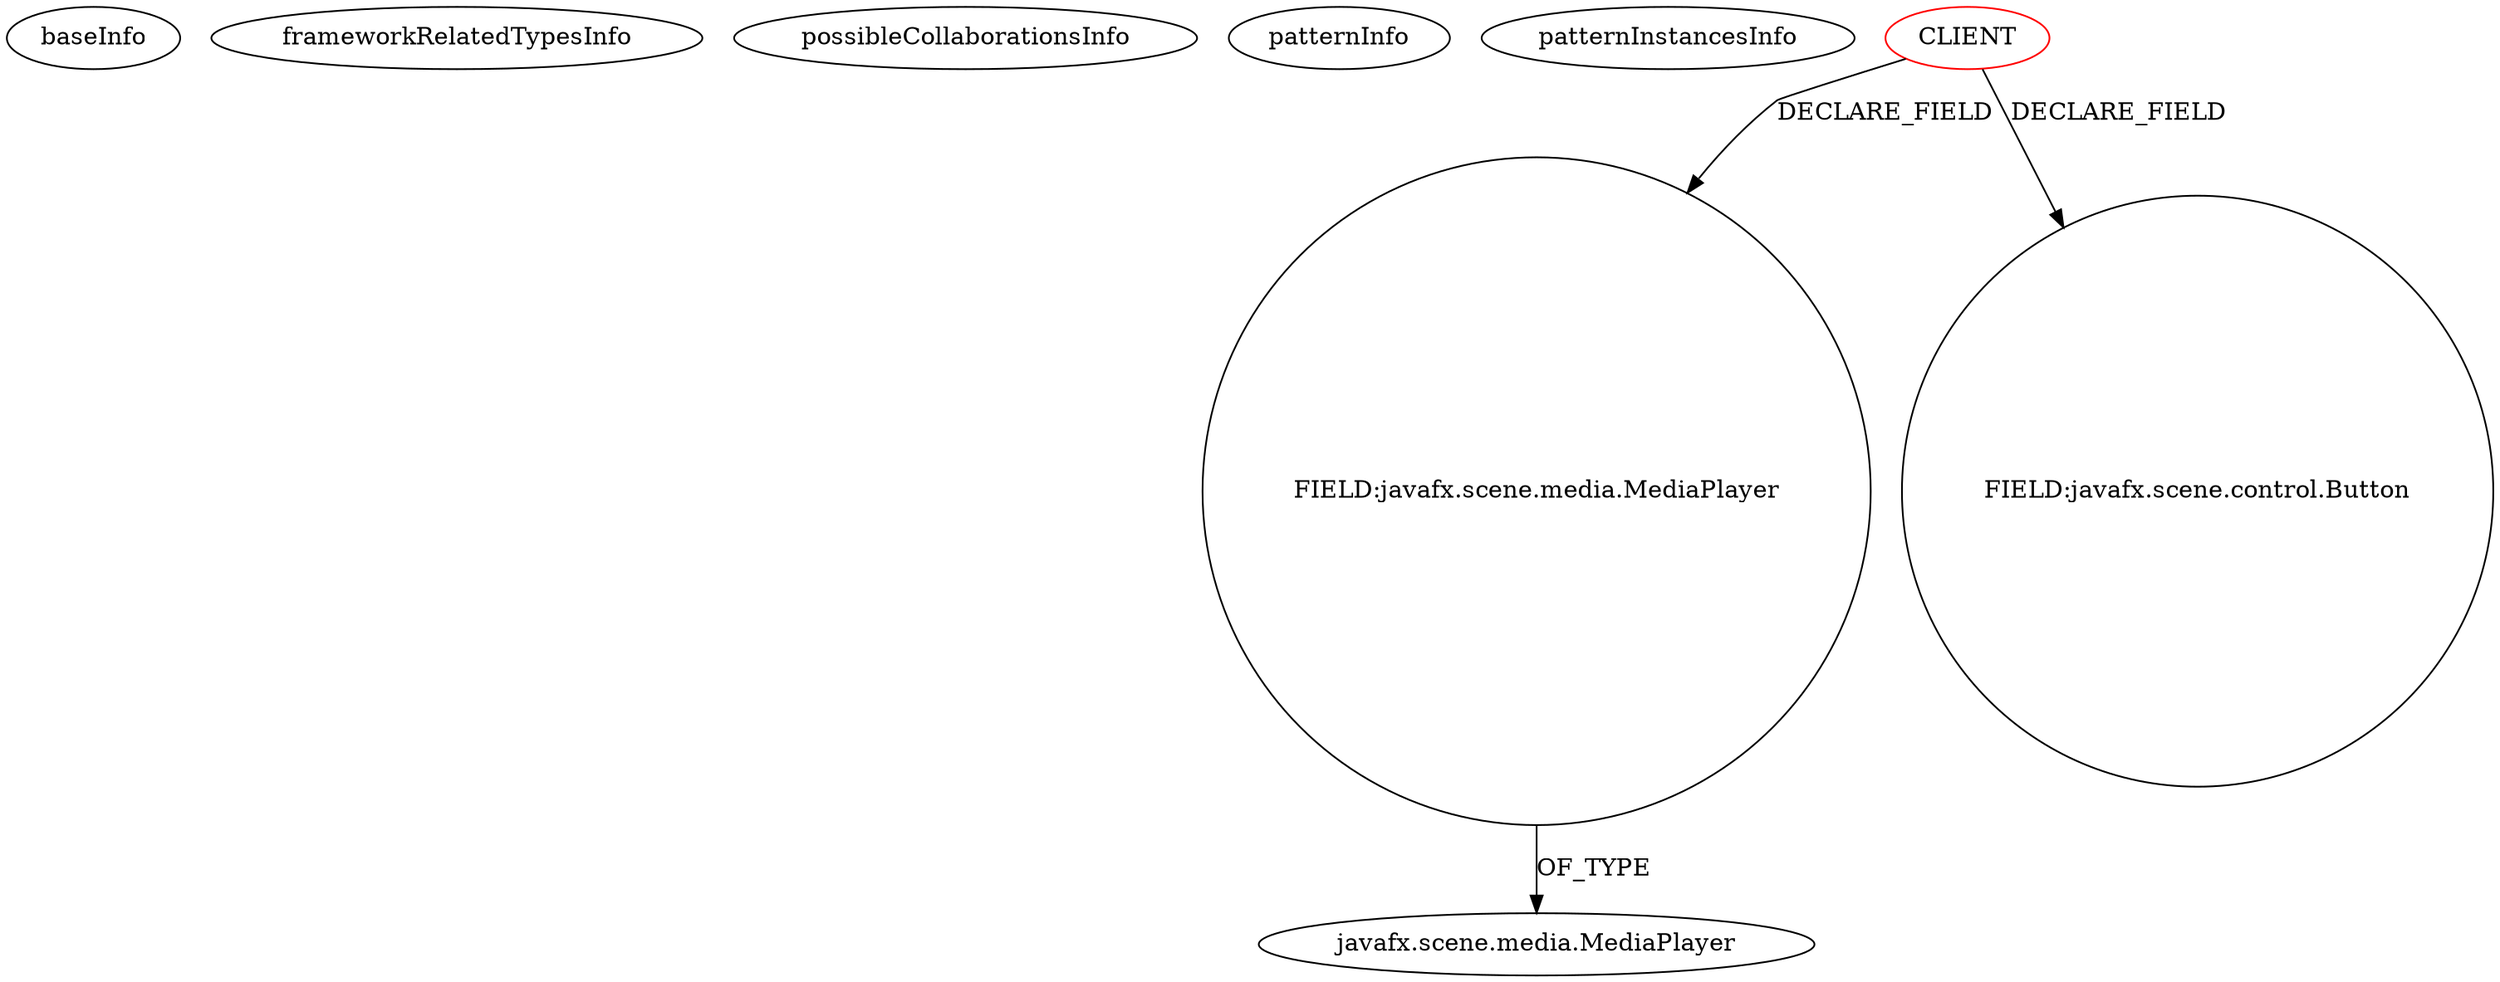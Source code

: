 digraph {
baseInfo[graphId=2092,category="pattern",isAnonymous=false,possibleRelation=false]
frameworkRelatedTypesInfo[]
possibleCollaborationsInfo[]
patternInfo[frequency=3.0,patternRootClient=0]
patternInstancesInfo[0="Edenm-BlackJack~/Edenm-BlackJack/BlackJack-master/src/View/LoginController.java~LoginController~403",1="Tsaru-Java-MP3-Visualizations~/Tsaru-Java-MP3-Visualizations/Java-MP3-Visualizations-master/mp3 Visualization/src/VisualizationInterface.java~VisualizationInterface~1511",2="didygo-gce-display~/didygo-gce-display/gce-display-master/src/proto1/DashBoard.java~DashBoard~2407"]
15[label="javafx.scene.media.MediaPlayer",vertexType="FRAMEWORK_CLASS_TYPE",isFrameworkType=false]
14[label="FIELD:javafx.scene.media.MediaPlayer",vertexType="FIELD_DECLARATION",isFrameworkType=false,shape=circle]
0[label="CLIENT",vertexType="ROOT_CLIENT_CLASS_DECLARATION",isFrameworkType=false,color=red]
2[label="FIELD:javafx.scene.control.Button",vertexType="FIELD_DECLARATION",isFrameworkType=false,shape=circle]
14->15[label="OF_TYPE"]
0->2[label="DECLARE_FIELD"]
0->14[label="DECLARE_FIELD"]
}
